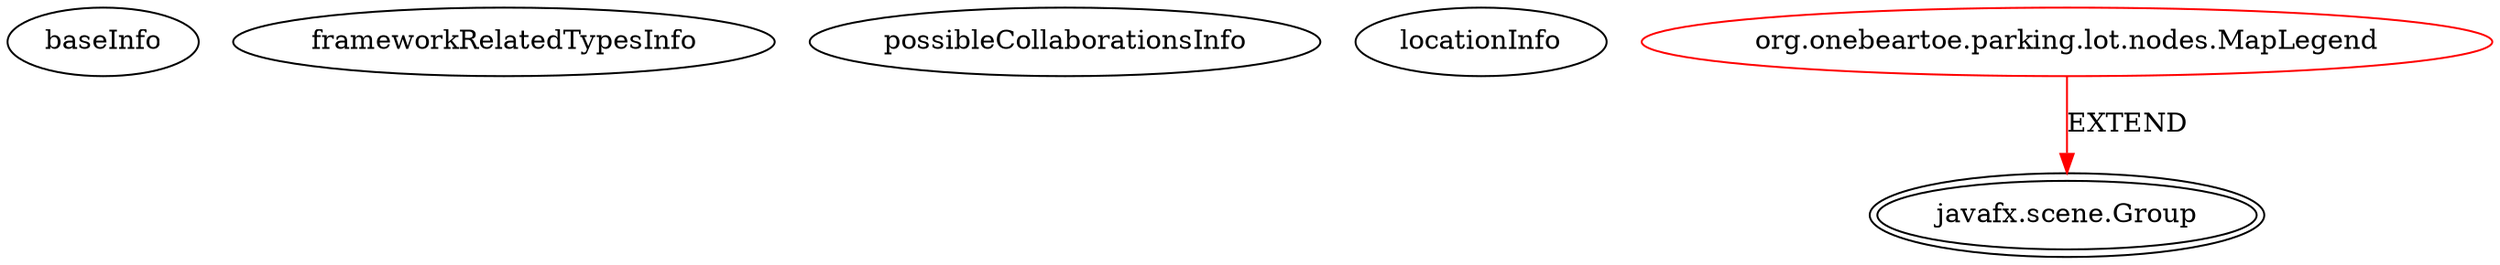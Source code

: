 digraph {
baseInfo[graphId=3815,category="extension_graph",isAnonymous=false,possibleRelation=false]
frameworkRelatedTypesInfo[0="javafx.scene.Group"]
possibleCollaborationsInfo[]
locationInfo[projectName="onebeartoe-parking-lot-availability",filePath="/onebeartoe-parking-lot-availability/parking-lot-availability-master/src/org/onebeartoe/parking/lot/nodes/MapLegend.java",contextSignature="MapLegend",graphId="3815"]
0[label="org.onebeartoe.parking.lot.nodes.MapLegend",vertexType="ROOT_CLIENT_CLASS_DECLARATION",isFrameworkType=false,color=red]
1[label="javafx.scene.Group",vertexType="FRAMEWORK_CLASS_TYPE",isFrameworkType=true,peripheries=2]
0->1[label="EXTEND",color=red]
}
